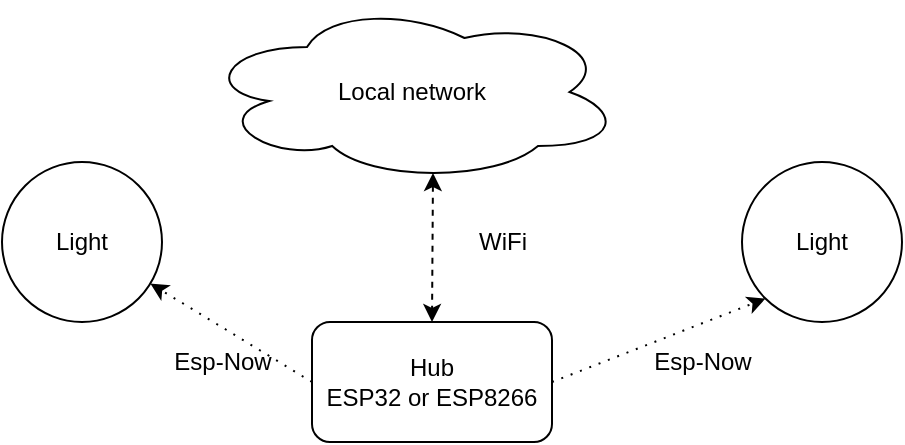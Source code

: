 <mxfile version="20.2.3" type="device" pages="3"><diagram id="up87Y6a33iv7LjVs-8eU" name="Dataflow example"><mxGraphModel dx="1182" dy="770" grid="1" gridSize="10" guides="1" tooltips="1" connect="1" arrows="1" fold="1" page="1" pageScale="1" pageWidth="827" pageHeight="1169" math="0" shadow="0"><root><mxCell id="0"/><mxCell id="1" parent="0"/><mxCell id="7C6E8s4Apl7d-8Q319uN-10" style="edgeStyle=none;rounded=0;orthogonalLoop=1;jettySize=auto;html=1;exitX=1;exitY=0.5;exitDx=0;exitDy=0;dashed=1;startArrow=none;startFill=0;dashPattern=1 4;entryX=0;entryY=1;entryDx=0;entryDy=0;" parent="1" source="7C6E8s4Apl7d-8Q319uN-2" target="7C6E8s4Apl7d-8Q319uN-6" edge="1"><mxGeometry relative="1" as="geometry"><mxPoint x="560" y="160" as="targetPoint"/></mxGeometry></mxCell><mxCell id="7C6E8s4Apl7d-8Q319uN-12" style="edgeStyle=none;rounded=0;orthogonalLoop=1;jettySize=auto;html=1;exitX=0;exitY=0.5;exitDx=0;exitDy=0;dashed=1;dashPattern=1 4;startArrow=none;startFill=0;" parent="1" source="7C6E8s4Apl7d-8Q319uN-2" target="7C6E8s4Apl7d-8Q319uN-11" edge="1"><mxGeometry relative="1" as="geometry"/></mxCell><mxCell id="7C6E8s4Apl7d-8Q319uN-2" value="Hub&lt;br&gt;ESP32 or ESP8266" style="rounded=1;whiteSpace=wrap;html=1;" parent="1" vertex="1"><mxGeometry x="345" y="190" width="120" height="60" as="geometry"/></mxCell><mxCell id="7C6E8s4Apl7d-8Q319uN-4" style="rounded=0;orthogonalLoop=1;jettySize=auto;html=1;exitX=0.55;exitY=0.95;exitDx=0;exitDy=0;exitPerimeter=0;entryX=0.5;entryY=0;entryDx=0;entryDy=0;startArrow=classic;startFill=1;dashed=1;" parent="1" source="7C6E8s4Apl7d-8Q319uN-3" target="7C6E8s4Apl7d-8Q319uN-2" edge="1"><mxGeometry relative="1" as="geometry"/></mxCell><mxCell id="7C6E8s4Apl7d-8Q319uN-3" value="Local network" style="ellipse;shape=cloud;whiteSpace=wrap;html=1;" parent="1" vertex="1"><mxGeometry x="290" y="30" width="210" height="90" as="geometry"/></mxCell><mxCell id="7C6E8s4Apl7d-8Q319uN-5" value="WiFi" style="text;html=1;align=center;verticalAlign=middle;resizable=0;points=[];autosize=1;strokeColor=none;" parent="1" vertex="1"><mxGeometry x="420" y="140" width="40" height="20" as="geometry"/></mxCell><mxCell id="7C6E8s4Apl7d-8Q319uN-6" value="Light" style="ellipse;whiteSpace=wrap;html=1;aspect=fixed;" parent="1" vertex="1"><mxGeometry x="560" y="110" width="80" height="80" as="geometry"/></mxCell><mxCell id="7C6E8s4Apl7d-8Q319uN-8" value="Esp-Now" style="text;html=1;align=center;verticalAlign=middle;resizable=0;points=[];autosize=1;strokeColor=none;" parent="1" vertex="1"><mxGeometry x="510" y="200" width="60" height="20" as="geometry"/></mxCell><mxCell id="7C6E8s4Apl7d-8Q319uN-11" value="Light" style="ellipse;whiteSpace=wrap;html=1;aspect=fixed;" parent="1" vertex="1"><mxGeometry x="190" y="110" width="80" height="80" as="geometry"/></mxCell><mxCell id="7C6E8s4Apl7d-8Q319uN-13" value="Esp-Now" style="text;html=1;align=center;verticalAlign=middle;resizable=0;points=[];autosize=1;strokeColor=none;" parent="1" vertex="1"><mxGeometry x="270" y="200" width="60" height="20" as="geometry"/></mxCell></root></mxGraphModel></diagram><diagram id="1pSl3oGdd3ovvbDn53Yg" name="communication example"><mxGraphModel dx="1110" dy="743" grid="1" gridSize="10" guides="1" tooltips="1" connect="1" arrows="1" fold="1" page="1" pageScale="1" pageWidth="827" pageHeight="1169" math="0" shadow="0"><root><mxCell id="0"/><mxCell id="1" parent="0"/><mxCell id="4GvyL1B0BmcXVFWgKWAC-3" style="rounded=0;orthogonalLoop=1;jettySize=auto;html=1;exitX=0;exitY=0.5;exitDx=0;exitDy=0;entryX=1;entryY=1;entryDx=0;entryDy=0;startArrow=classic;startFill=1;dashed=1;" edge="1" parent="1" source="UqcCkLtPIwh36FJgoy27-1" target="4GvyL1B0BmcXVFWgKWAC-1"><mxGeometry relative="1" as="geometry"/></mxCell><mxCell id="4GvyL1B0BmcXVFWgKWAC-5" style="edgeStyle=none;rounded=0;orthogonalLoop=1;jettySize=auto;html=1;exitX=1;exitY=0.5;exitDx=0;exitDy=0;entryX=0;entryY=1;entryDx=0;entryDy=0;dashed=1;startArrow=classic;startFill=1;" edge="1" parent="1" source="UqcCkLtPIwh36FJgoy27-1" target="4GvyL1B0BmcXVFWgKWAC-2"><mxGeometry relative="1" as="geometry"/></mxCell><mxCell id="UqcCkLtPIwh36FJgoy27-1" value="Hub" style="rounded=1;whiteSpace=wrap;html=1;" vertex="1" parent="1"><mxGeometry x="360" y="190" width="120" height="60" as="geometry"/></mxCell><mxCell id="4GvyL1B0BmcXVFWgKWAC-1" value="Light" style="ellipse;whiteSpace=wrap;html=1;aspect=fixed;" vertex="1" parent="1"><mxGeometry x="220" y="80" width="80" height="80" as="geometry"/></mxCell><mxCell id="4GvyL1B0BmcXVFWgKWAC-2" value="Light" style="ellipse;whiteSpace=wrap;html=1;aspect=fixed;" vertex="1" parent="1"><mxGeometry x="540" y="80" width="80" height="80" as="geometry"/></mxCell><mxCell id="4GvyL1B0BmcXVFWgKWAC-4" value="40:91:51:77:DC:E8" style="text;html=1;align=center;verticalAlign=middle;resizable=0;points=[];autosize=1;strokeColor=none;fillColor=none;" vertex="1" parent="1"><mxGeometry x="200" y="180" width="130" height="30" as="geometry"/></mxCell><mxCell id="4GvyL1B0BmcXVFWgKWAC-6" value="40:91:51:2B:98:24" style="text;html=1;align=center;verticalAlign=middle;resizable=0;points=[];autosize=1;strokeColor=none;fillColor=none;" vertex="1" parent="1"><mxGeometry x="500" y="180" width="120" height="30" as="geometry"/></mxCell></root></mxGraphModel></diagram><diagram id="v8P-V9MR4Y4cCWIyvrBR" name="Data frame"><mxGraphModel dx="1182" dy="770" grid="1" gridSize="10" guides="1" tooltips="1" connect="1" arrows="1" fold="1" page="1" pageScale="1" pageWidth="827" pageHeight="1169" math="0" shadow="0"><root><mxCell id="0"/><mxCell id="1" parent="0"/><mxCell id="EfqAhU2gdr4Yrybi1npb-1" value="MAC address" style="rounded=0;whiteSpace=wrap;html=1;" vertex="1" parent="1"><mxGeometry x="90" y="90" width="120" height="60" as="geometry"/></mxCell><mxCell id="EfqAhU2gdr4Yrybi1npb-2" value="Direction" style="rounded=0;whiteSpace=wrap;html=1;" vertex="1" parent="1"><mxGeometry x="210" y="90" width="60" height="60" as="geometry"/></mxCell><mxCell id="EfqAhU2gdr4Yrybi1npb-4" value="Command" style="rounded=0;whiteSpace=wrap;html=1;" vertex="1" parent="1"><mxGeometry x="270" y="90" width="120" height="60" as="geometry"/></mxCell><mxCell id="EfqAhU2gdr4Yrybi1npb-5" value="&lt;br&gt;Arguments&lt;br&gt;(optional)" style="rounded=0;whiteSpace=wrap;html=1;dashed=1;" vertex="1" parent="1"><mxGeometry x="390" y="90" width="120" height="60" as="geometry"/></mxCell><mxCell id="EfqAhU2gdr4Yrybi1npb-6" value="" style="endArrow=classic;startArrow=classic;html=1;rounded=0;" edge="1" parent="1"><mxGeometry width="50" height="50" relative="1" as="geometry"><mxPoint x="90" y="160" as="sourcePoint"/><mxPoint x="210" y="160" as="targetPoint"/></mxGeometry></mxCell><mxCell id="EfqAhU2gdr4Yrybi1npb-7" value="" style="endArrow=classic;startArrow=classic;html=1;rounded=0;" edge="1" parent="1"><mxGeometry width="50" height="50" relative="1" as="geometry"><mxPoint x="210" y="160" as="sourcePoint"/><mxPoint x="270" y="160" as="targetPoint"/></mxGeometry></mxCell><mxCell id="EfqAhU2gdr4Yrybi1npb-8" value="" style="endArrow=classic;startArrow=classic;html=1;rounded=0;" edge="1" parent="1"><mxGeometry width="50" height="50" relative="1" as="geometry"><mxPoint x="270" y="160" as="sourcePoint"/><mxPoint x="390" y="160" as="targetPoint"/></mxGeometry></mxCell><mxCell id="EfqAhU2gdr4Yrybi1npb-9" value="" style="endArrow=classic;startArrow=classic;html=1;rounded=0;" edge="1" parent="1"><mxGeometry width="50" height="50" relative="1" as="geometry"><mxPoint x="390" y="160" as="sourcePoint"/><mxPoint x="510" y="160" as="targetPoint"/></mxGeometry></mxCell><mxCell id="EfqAhU2gdr4Yrybi1npb-10" value="6 bytes" style="text;html=1;align=center;verticalAlign=middle;resizable=0;points=[];autosize=1;strokeColor=none;fillColor=none;" vertex="1" parent="1"><mxGeometry x="120" y="160" width="60" height="30" as="geometry"/></mxCell><mxCell id="EfqAhU2gdr4Yrybi1npb-11" value="1 byte" style="text;html=1;align=center;verticalAlign=middle;resizable=0;points=[];autosize=1;strokeColor=none;fillColor=none;" vertex="1" parent="1"><mxGeometry x="210" y="160" width="60" height="30" as="geometry"/></mxCell><mxCell id="EfqAhU2gdr4Yrybi1npb-14" value="variable length" style="text;html=1;align=center;verticalAlign=middle;resizable=0;points=[];autosize=1;strokeColor=none;fillColor=none;" vertex="1" parent="1"><mxGeometry x="280" y="160" width="100" height="30" as="geometry"/></mxCell><mxCell id="EfqAhU2gdr4Yrybi1npb-15" value="variable length" style="text;html=1;align=center;verticalAlign=middle;resizable=0;points=[];autosize=1;strokeColor=none;fillColor=none;" vertex="1" parent="1"><mxGeometry x="400" y="160" width="100" height="30" as="geometry"/></mxCell></root></mxGraphModel></diagram></mxfile>